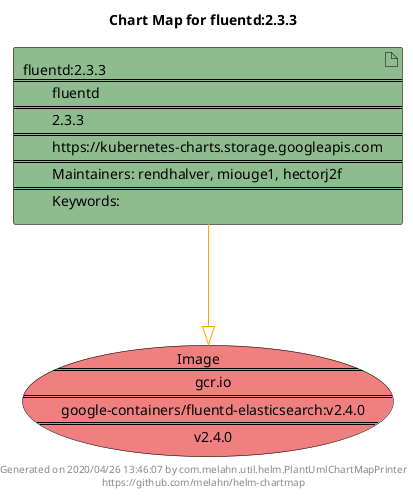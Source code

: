 @startuml
skinparam linetype ortho
skinparam backgroundColor white
skinparam usecaseBorderColor black
skinparam usecaseArrowColor LightSlateGray
skinparam artifactBorderColor black
skinparam artifactArrowColor LightSlateGray

title Chart Map for fluentd:2.3.3

'There is one referenced Helm Chart
artifact "fluentd:2.3.3\n====\n\tfluentd\n====\n\t2.3.3\n====\n\thttps://kubernetes-charts.storage.googleapis.com\n====\n\tMaintainers: rendhalver, miouge1, hectorj2f\n====\n\tKeywords: " as fluentd_2_3_3 #DarkSeaGreen

'There is one referenced Docker Image
usecase "Image\n====\n\tgcr.io\n====\n\tgoogle-containers/fluentd-elasticsearch:v2.4.0\n====\n\tv2.4.0" as gcr_io_google_containers_fluentd_elasticsearch_v2_4_0 #LightCoral

'Chart Dependencies
fluentd_2_3_3--[#orange]-|>gcr_io_google_containers_fluentd_elasticsearch_v2_4_0

center footer Generated on 2020/04/26 13:46:07 by com.melahn.util.helm.PlantUmlChartMapPrinter\nhttps://github.com/melahn/helm-chartmap
@enduml
